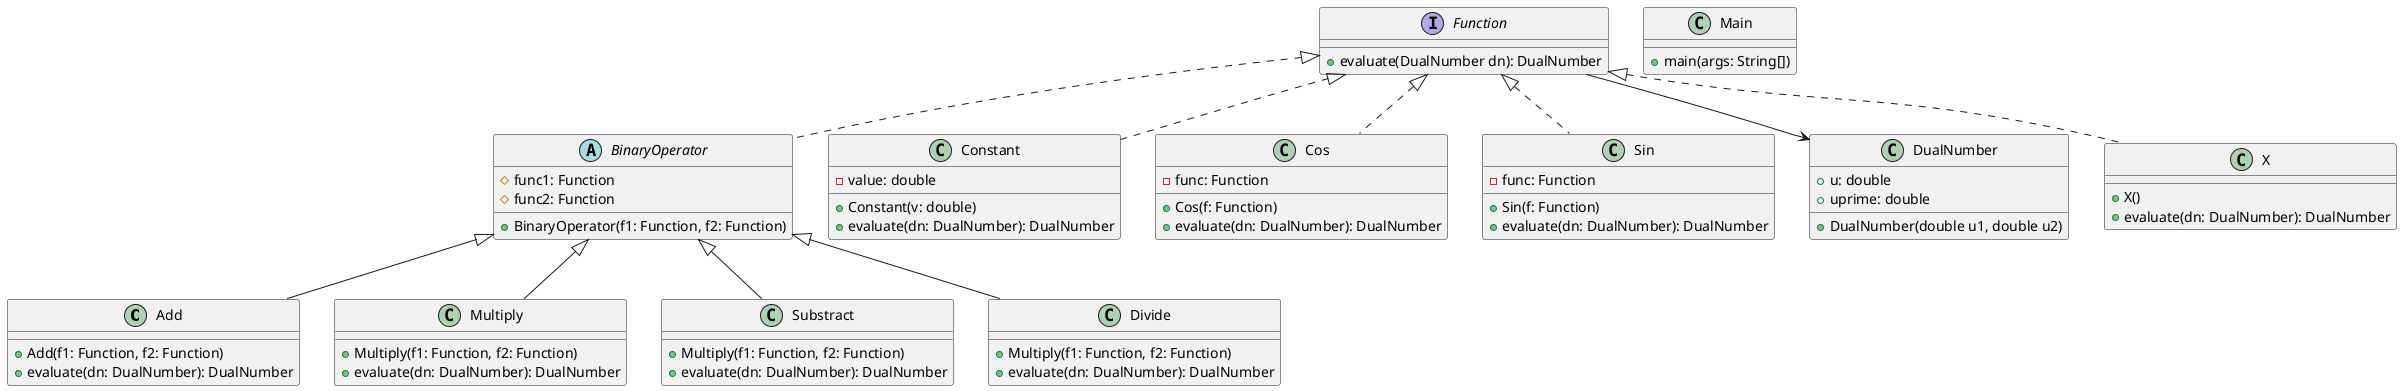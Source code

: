 @startuml
class Add{
    +Add(f1: Function, f2: Function)
    +evaluate(dn: DualNumber): DualNumber
}

abstract class BinaryOperator{
    #func1: Function
    #func2: Function

    +BinaryOperator(f1: Function, f2: Function)
}

class Constant{
    -value: double

    +Constant(v: double)
    +evaluate(dn: DualNumber): DualNumber
}

class Cos{
    -func: Function

    +Cos(f: Function)
    +evaluate(dn: DualNumber): DualNumber
}

class Sin{
    -func: Function

    +Sin(f: Function)
    +evaluate(dn: DualNumber): DualNumber
}

class DualNumber{
    +u: double
    +uprime: double

    +DualNumber(double u1, double u2)
}

class Multiply{
    +Multiply(f1: Function, f2: Function)
    +evaluate(dn: DualNumber): DualNumber
}

class Substract{
    +Multiply(f1: Function, f2: Function)
    +evaluate(dn: DualNumber): DualNumber
}

class Divide{
    +Multiply(f1: Function, f2: Function)
    +evaluate(dn: DualNumber): DualNumber
}

class X{
    +X()
    +evaluate(dn: DualNumber): DualNumber
}

interface Function{
    +evaluate(DualNumber dn): DualNumber
}

class Main{
    +main(args: String[])
}

Function --> DualNumber
Function <|.. X
Function <|.. Sin
Function <|.. Constant
Function <|.. BinaryOperator
Function <|.. Cos

BinaryOperator <|-- Add
BinaryOperator <|-- Multiply
BinaryOperator <|-- Substract
BinaryOperator <|-- Divide


@enduml